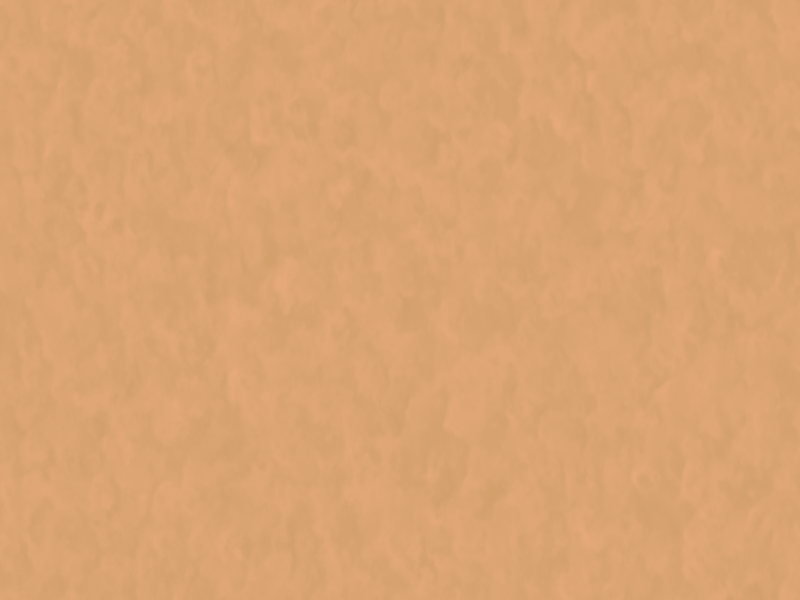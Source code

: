 #include "colors.inc"
#include "textures.inc" 


//declare camera
camera {
    angle 90 //set the FOV   
    right x*2  //this sets the aspect ratio (2/1)
    location  <0 , 10 ,0>      //camera location
    look_at   <0.0 , 0.0 , 0.0>                    //where the camera looks
}  


//the light
light_source {
    <1,25,1>, color rgb<1,1,1>    //light position and colour of light
}    


//create floor	
plane { 
	<0, 1, 0>, 0          //plane defined at y=0
	texture {Sandalwood}          
	pigment {
	    color_map {
	        [0.2 1.0 color rgb<0.65,0.35,0.15> color rgb<0.8,0.4,0.2>]
	    }
	}


}